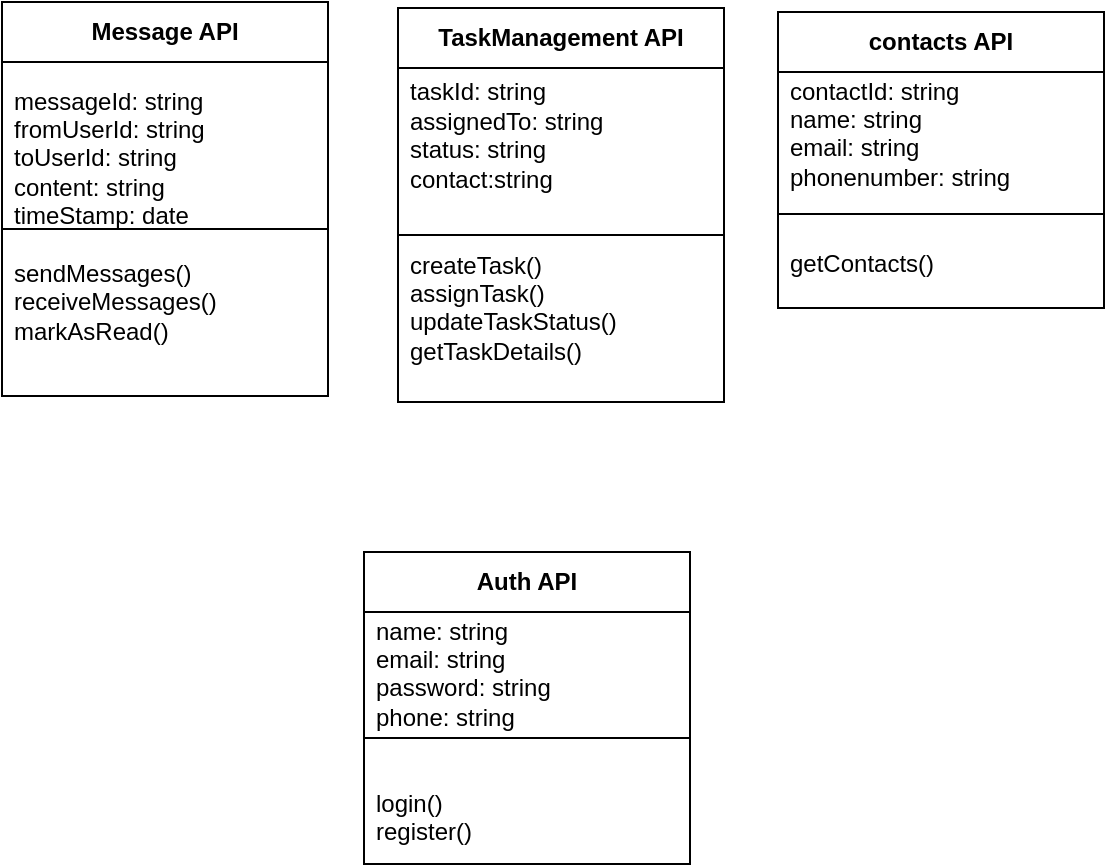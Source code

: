 <mxfile version="24.8.3">
  <diagram name="Page-1" id="PEPDBnv7BUjbLOJwQsaa">
    <mxGraphModel dx="786" dy="423" grid="0" gridSize="10" guides="1" tooltips="1" connect="1" arrows="1" fold="1" page="1" pageScale="1" pageWidth="850" pageHeight="1100" math="0" shadow="0">
      <root>
        <mxCell id="0" />
        <mxCell id="1" parent="0" />
        <mxCell id="f1IOmGDggXInAyf-Hdgl-21" value="&lt;b&gt;Message API&lt;/b&gt;" style="swimlane;fontStyle=0;childLayout=stackLayout;horizontal=1;startSize=30;horizontalStack=0;resizeParent=1;resizeParentMax=0;resizeLast=0;collapsible=1;marginBottom=0;whiteSpace=wrap;html=1;" vertex="1" parent="1">
          <mxGeometry x="140" y="140" width="163" height="197" as="geometry" />
        </mxCell>
        <mxCell id="f1IOmGDggXInAyf-Hdgl-24" value="messageId: string&lt;div&gt;fromUserId: string&lt;/div&gt;&lt;div&gt;toUserId: string&lt;/div&gt;&lt;div&gt;content: string&lt;/div&gt;&lt;div&gt;timeStamp: date&lt;/div&gt;&lt;div&gt;&lt;br&gt;&lt;/div&gt;&lt;div&gt;sendMessages()&lt;/div&gt;&lt;div&gt;receiveMessages()&lt;/div&gt;&lt;div&gt;markAsRead()&lt;/div&gt;&lt;div&gt;&lt;br&gt;&lt;/div&gt;" style="text;strokeColor=none;fillColor=none;align=left;verticalAlign=middle;spacingLeft=4;spacingRight=4;overflow=hidden;points=[[0,0.5],[1,0.5]];portConstraint=eastwest;rotatable=0;whiteSpace=wrap;html=1;" vertex="1" parent="f1IOmGDggXInAyf-Hdgl-21">
          <mxGeometry y="30" width="163" height="167" as="geometry" />
        </mxCell>
        <mxCell id="f1IOmGDggXInAyf-Hdgl-25" value="" style="endArrow=none;html=1;rounded=0;exitX=0;exitY=0.5;exitDx=0;exitDy=0;entryX=1;entryY=0.5;entryDx=0;entryDy=0;" edge="1" parent="f1IOmGDggXInAyf-Hdgl-21" source="f1IOmGDggXInAyf-Hdgl-24" target="f1IOmGDggXInAyf-Hdgl-24">
          <mxGeometry width="50" height="50" relative="1" as="geometry">
            <mxPoint x="239" y="149" as="sourcePoint" />
            <mxPoint x="289" y="99" as="targetPoint" />
          </mxGeometry>
        </mxCell>
        <mxCell id="f1IOmGDggXInAyf-Hdgl-26" value="&lt;b&gt;TaskManagement API&lt;/b&gt;" style="swimlane;fontStyle=0;childLayout=stackLayout;horizontal=1;startSize=30;horizontalStack=0;resizeParent=1;resizeParentMax=0;resizeLast=0;collapsible=1;marginBottom=0;whiteSpace=wrap;html=1;" vertex="1" parent="1">
          <mxGeometry x="338" y="143" width="163" height="197" as="geometry" />
        </mxCell>
        <mxCell id="f1IOmGDggXInAyf-Hdgl-27" value="taskId: string&lt;br&gt;&lt;div&gt;assignedTo: string&lt;/div&gt;&lt;div&gt;status: string&lt;/div&gt;&lt;div&gt;contact:string&lt;/div&gt;&lt;div&gt;&lt;br&gt;&lt;/div&gt;&lt;div&gt;&lt;br&gt;&lt;/div&gt;&lt;div&gt;createTask()&lt;/div&gt;&lt;div&gt;assignTask()&lt;/div&gt;&lt;div&gt;updateTaskStatus()&lt;/div&gt;&lt;div&gt;getTaskDetails()&lt;/div&gt;&lt;div&gt;&lt;br&gt;&lt;/div&gt;" style="text;strokeColor=none;fillColor=none;align=left;verticalAlign=middle;spacingLeft=4;spacingRight=4;overflow=hidden;points=[[0,0.5],[1,0.5]];portConstraint=eastwest;rotatable=0;whiteSpace=wrap;html=1;" vertex="1" parent="f1IOmGDggXInAyf-Hdgl-26">
          <mxGeometry y="30" width="163" height="167" as="geometry" />
        </mxCell>
        <mxCell id="f1IOmGDggXInAyf-Hdgl-28" value="" style="endArrow=none;html=1;rounded=0;exitX=0;exitY=0.5;exitDx=0;exitDy=0;entryX=1;entryY=0.5;entryDx=0;entryDy=0;" edge="1" parent="f1IOmGDggXInAyf-Hdgl-26" source="f1IOmGDggXInAyf-Hdgl-27" target="f1IOmGDggXInAyf-Hdgl-27">
          <mxGeometry width="50" height="50" relative="1" as="geometry">
            <mxPoint x="239" y="149" as="sourcePoint" />
            <mxPoint x="289" y="99" as="targetPoint" />
          </mxGeometry>
        </mxCell>
        <mxCell id="f1IOmGDggXInAyf-Hdgl-29" value="&lt;b&gt;contacts API&lt;/b&gt;" style="swimlane;fontStyle=0;childLayout=stackLayout;horizontal=1;startSize=30;horizontalStack=0;resizeParent=1;resizeParentMax=0;resizeLast=0;collapsible=1;marginBottom=0;whiteSpace=wrap;html=1;" vertex="1" parent="1">
          <mxGeometry x="528" y="145" width="163" height="148" as="geometry" />
        </mxCell>
        <mxCell id="f1IOmGDggXInAyf-Hdgl-31" value="" style="endArrow=none;html=1;rounded=0;exitX=0;exitY=0.5;exitDx=0;exitDy=0;entryX=1;entryY=0.5;entryDx=0;entryDy=0;" edge="1" parent="f1IOmGDggXInAyf-Hdgl-29">
          <mxGeometry width="50" height="50" relative="1" as="geometry">
            <mxPoint y="101" as="sourcePoint" />
            <mxPoint x="163" y="101" as="targetPoint" />
            <Array as="points">
              <mxPoint x="95" y="101" />
            </Array>
          </mxGeometry>
        </mxCell>
        <mxCell id="f1IOmGDggXInAyf-Hdgl-30" value="contactId: string&lt;br&gt;&lt;div&gt;name: string&lt;/div&gt;&lt;div&gt;email: string&lt;/div&gt;&lt;div&gt;phonenumber: string&lt;/div&gt;&lt;div&gt;&lt;br&gt;&lt;/div&gt;&lt;div&gt;&lt;br&gt;&lt;/div&gt;&lt;div&gt;getContacts()&lt;/div&gt;&lt;div&gt;&lt;br&gt;&lt;/div&gt;&lt;div&gt;&lt;br&gt;&lt;/div&gt;" style="text;strokeColor=none;fillColor=none;align=left;verticalAlign=middle;spacingLeft=4;spacingRight=4;overflow=hidden;points=[[0,0.5],[1,0.5]];portConstraint=eastwest;rotatable=0;whiteSpace=wrap;html=1;" vertex="1" parent="f1IOmGDggXInAyf-Hdgl-29">
          <mxGeometry y="30" width="163" height="118" as="geometry" />
        </mxCell>
        <mxCell id="f1IOmGDggXInAyf-Hdgl-36" value="&lt;b&gt;Auth API&lt;/b&gt;" style="swimlane;fontStyle=0;childLayout=stackLayout;horizontal=1;startSize=30;horizontalStack=0;resizeParent=1;resizeParentMax=0;resizeLast=0;collapsible=1;marginBottom=0;whiteSpace=wrap;html=1;" vertex="1" parent="1">
          <mxGeometry x="321" y="415" width="163" height="156" as="geometry" />
        </mxCell>
        <mxCell id="f1IOmGDggXInAyf-Hdgl-37" value="name: string&lt;br&gt;&lt;div&gt;email: string&lt;/div&gt;&lt;div&gt;password: string&lt;/div&gt;&lt;div&gt;phone: string&lt;/div&gt;&lt;div&gt;&lt;br&gt;&lt;/div&gt;&lt;div&gt;&lt;br&gt;&lt;/div&gt;&lt;div&gt;login()&lt;/div&gt;&lt;div&gt;register()&lt;/div&gt;&lt;div&gt;&lt;br&gt;&lt;/div&gt;&lt;div&gt;&lt;br&gt;&lt;/div&gt;&lt;div&gt;&lt;br&gt;&lt;/div&gt;" style="text;strokeColor=none;fillColor=none;align=left;verticalAlign=middle;spacingLeft=4;spacingRight=4;overflow=hidden;points=[[0,0.5],[1,0.5]];portConstraint=eastwest;rotatable=0;whiteSpace=wrap;html=1;" vertex="1" parent="f1IOmGDggXInAyf-Hdgl-36">
          <mxGeometry y="30" width="163" height="126" as="geometry" />
        </mxCell>
        <mxCell id="f1IOmGDggXInAyf-Hdgl-38" value="" style="endArrow=none;html=1;rounded=0;exitX=0;exitY=0.5;exitDx=0;exitDy=0;entryX=1;entryY=0.5;entryDx=0;entryDy=0;" edge="1" parent="f1IOmGDggXInAyf-Hdgl-36" source="f1IOmGDggXInAyf-Hdgl-37" target="f1IOmGDggXInAyf-Hdgl-37">
          <mxGeometry width="50" height="50" relative="1" as="geometry">
            <mxPoint x="239" y="149" as="sourcePoint" />
            <mxPoint x="289" y="99" as="targetPoint" />
          </mxGeometry>
        </mxCell>
      </root>
    </mxGraphModel>
  </diagram>
</mxfile>
